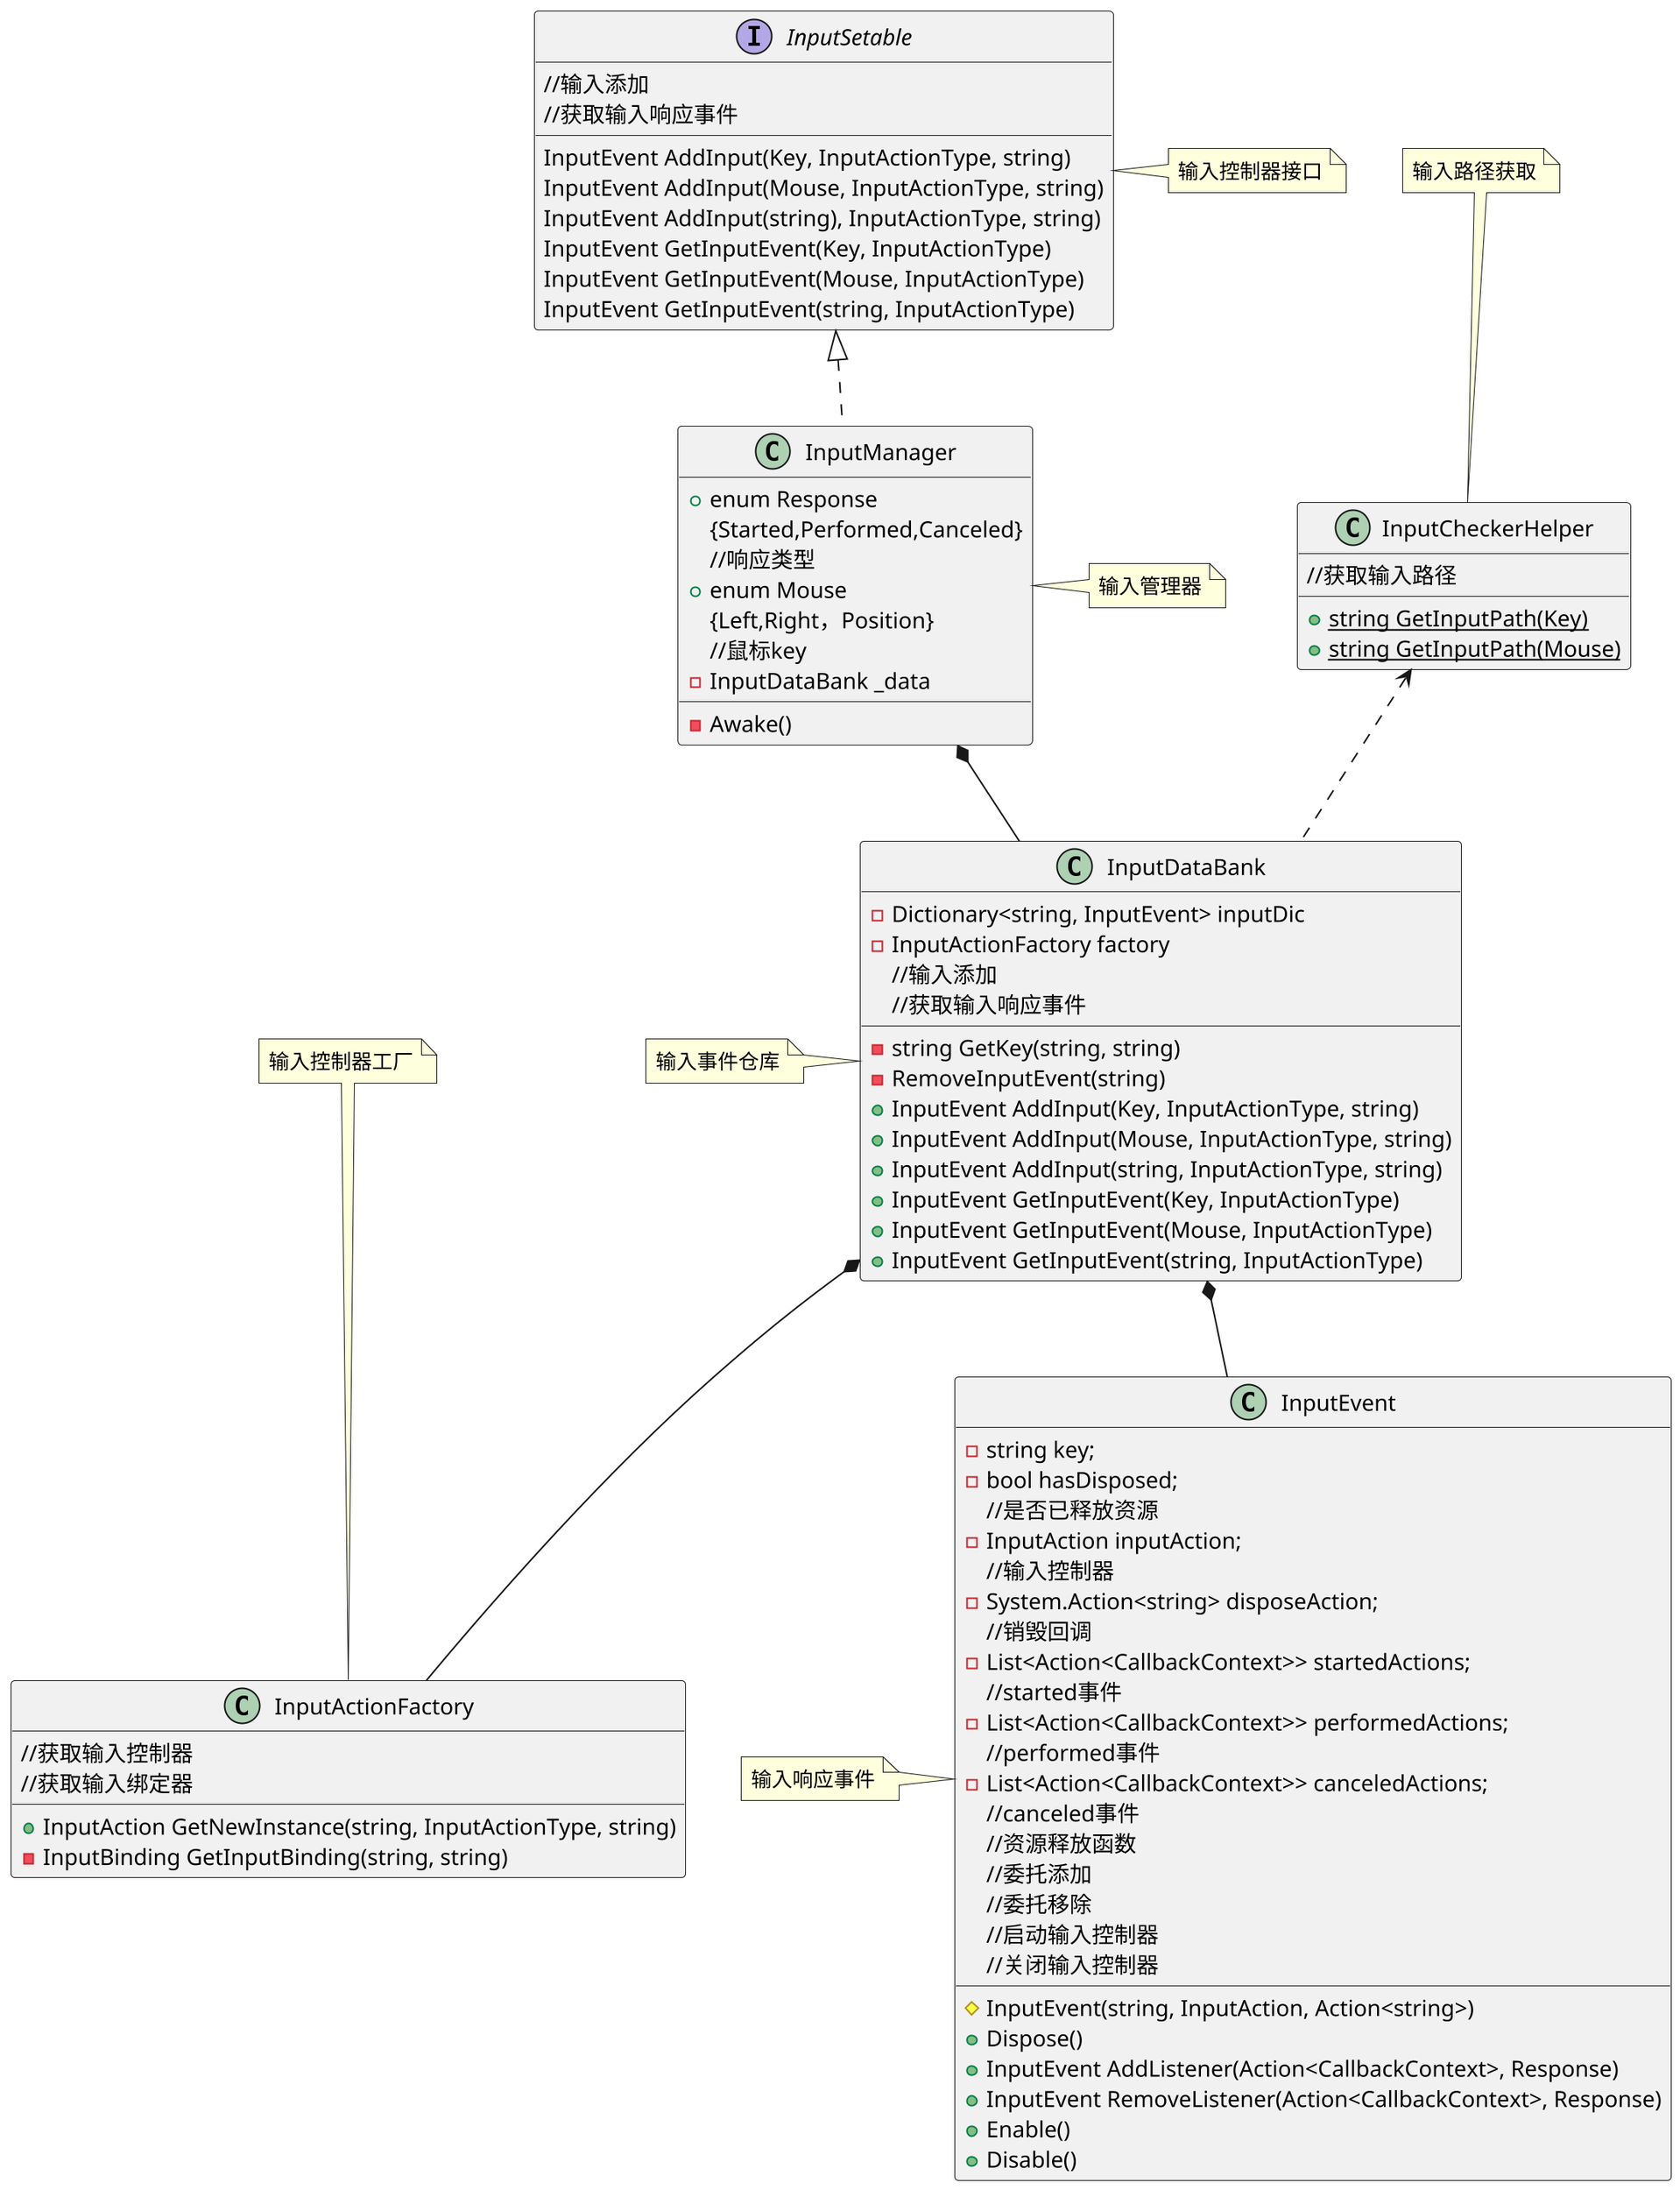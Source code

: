 @startuml InputManager
skinparam Dpi 200
interface InputSetable
{
    InputEvent AddInput(Key, InputActionType, string)
    InputEvent AddInput(Mouse, InputActionType, string)
    InputEvent AddInput(string), InputActionType, string)
    //输入添加
    InputEvent GetInputEvent(Key, InputActionType)
    InputEvent GetInputEvent(Mouse, InputActionType)
    InputEvent GetInputEvent(string, InputActionType)
    //获取输入响应事件
}
note right:输入控制器接口
class InputManager implements InputSetable
{
    +enum Response
    {Started,Performed,Canceled}
    //响应类型
    +enum Mouse
    {Left,Right，Position}
    //鼠标key
    -InputDataBank _data
    -Awake()
}
note right of InputManager
    输入管理器
end note
class InputDataBank
{
    -Dictionary<string, InputEvent> inputDic
    -InputActionFactory factory
    -string GetKey(string, string)
    -RemoveInputEvent(string)
    +InputEvent AddInput(Key, InputActionType, string)
    +InputEvent AddInput(Mouse, InputActionType, string)
    +InputEvent AddInput(string, InputActionType, string)
    //输入添加
    +InputEvent GetInputEvent(Key, InputActionType)
    +InputEvent GetInputEvent(Mouse, InputActionType)
    +InputEvent GetInputEvent(string, InputActionType)
    //获取输入响应事件
}
note left:输入事件仓库
class InputActionFactory
{
    +InputAction GetNewInstance(string, InputActionType, string)
    //获取输入控制器
    -InputBinding GetInputBinding(string, string)
    //获取输入绑定器
}
note top:输入控制器工厂
class InputEvent
{
    -string key;
    -bool hasDisposed;
    //是否已释放资源
    -InputAction inputAction;
    //输入控制器
    -System.Action<string> disposeAction;
    //销毁回调
    -List<Action<CallbackContext>> startedActions;
    //started事件
    -List<Action<CallbackContext>> performedActions;
    //performed事件
    -List<Action<CallbackContext>> canceledActions;
    //canceled事件
    #InputEvent(string, InputAction, Action<string>)
    +Dispose()
    //资源释放函数
    +InputEvent AddListener(Action<CallbackContext>, Response)
    //委托添加
    +InputEvent RemoveListener(Action<CallbackContext>, Response)
    //委托移除
    +Enable()
    //启动输入控制器
    +Disable()
    //关闭输入控制器
}
note left:输入响应事件
class InputCheckerHelper
{
    +{static}string GetInputPath(Key)
    +{static}string GetInputPath(Mouse)
    //获取输入路径
}
note top:输入路径获取
InputManager *-- InputDataBank
InputDataBank *-- InputActionFactory
InputDataBank *-- InputEvent
InputCheckerHelper <.. InputDataBank
@enduml